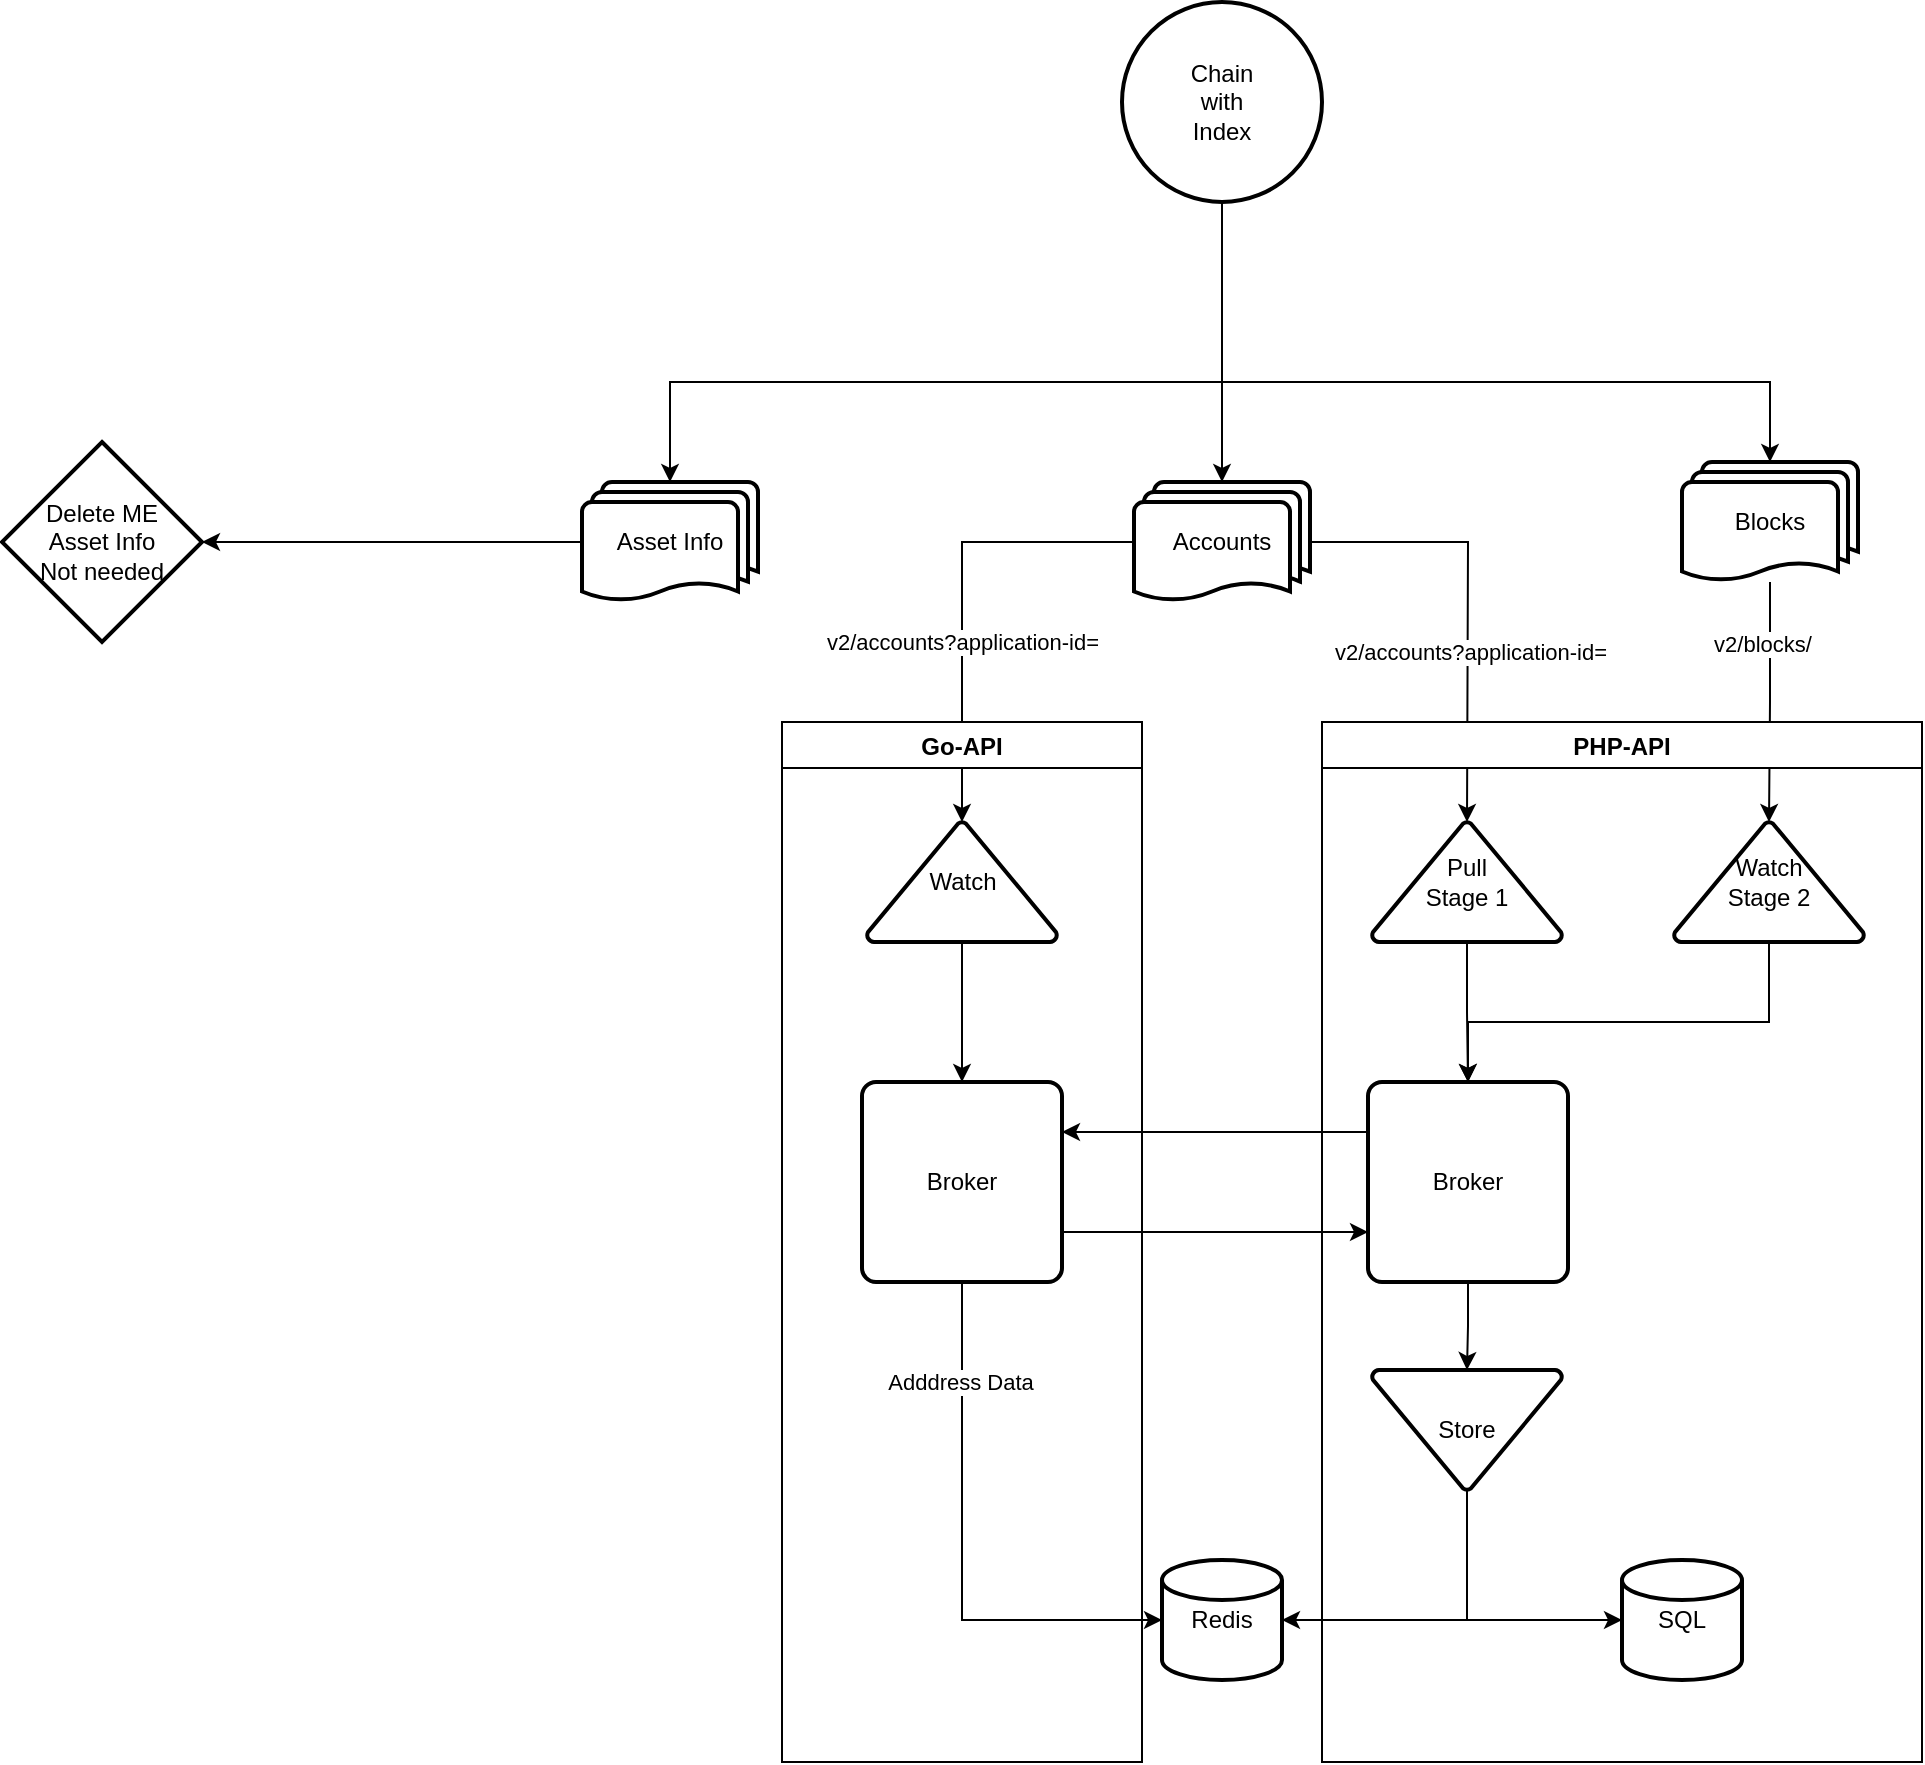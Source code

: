 <mxfile version="15.2.4" type="github" pages="2">
  <diagram id="TTR6LDJH_ajYnn4JlRtx" name="Current">
    <mxGraphModel dx="1987" dy="1760" grid="1" gridSize="10" guides="1" tooltips="1" connect="1" arrows="1" fold="1" page="1" pageScale="1" pageWidth="850" pageHeight="1100" math="0" shadow="0">
      <root>
        <mxCell id="0" />
        <mxCell id="1" parent="0" />
        <mxCell id="iPSai7FCkkQ7CAiTWd-v-12" style="edgeStyle=orthogonalEdgeStyle;rounded=0;orthogonalLoop=1;jettySize=auto;html=1;entryX=0.5;entryY=0;entryDx=0;entryDy=0;entryPerimeter=0;" edge="1" parent="1" source="iPSai7FCkkQ7CAiTWd-v-9">
          <mxGeometry relative="1" as="geometry">
            <mxPoint x="702.5" y="120.0" as="targetPoint" />
          </mxGeometry>
        </mxCell>
        <mxCell id="iPSai7FCkkQ7CAiTWd-v-22" value="v2/accounts?application-id=" style="edgeLabel;html=1;align=center;verticalAlign=middle;resizable=0;points=[];" vertex="1" connectable="0" parent="iPSai7FCkkQ7CAiTWd-v-12">
          <mxGeometry x="0.217" y="1" relative="1" as="geometry">
            <mxPoint as="offset" />
          </mxGeometry>
        </mxCell>
        <mxCell id="iPSai7FCkkQ7CAiTWd-v-24" style="edgeStyle=orthogonalEdgeStyle;rounded=0;orthogonalLoop=1;jettySize=auto;html=1;entryX=0.5;entryY=0;entryDx=0;entryDy=0;entryPerimeter=0;" edge="1" parent="1" source="iPSai7FCkkQ7CAiTWd-v-9" target="iPSai7FCkkQ7CAiTWd-v-89">
          <mxGeometry relative="1" as="geometry">
            <mxPoint x="420" y="50" as="targetPoint" />
          </mxGeometry>
        </mxCell>
        <mxCell id="iPSai7FCkkQ7CAiTWd-v-26" value="v2/accounts?application-id=" style="edgeLabel;html=1;align=center;verticalAlign=middle;resizable=0;points=[];" vertex="1" connectable="0" parent="iPSai7FCkkQ7CAiTWd-v-24">
          <mxGeometry x="-0.203" y="3" relative="1" as="geometry">
            <mxPoint x="-3" y="46" as="offset" />
          </mxGeometry>
        </mxCell>
        <mxCell id="iPSai7FCkkQ7CAiTWd-v-9" value="Accounts" style="strokeWidth=2;html=1;shape=mxgraph.flowchart.multi-document;whiteSpace=wrap;" vertex="1" parent="1">
          <mxGeometry x="536" y="-50" width="88" height="60" as="geometry" />
        </mxCell>
        <mxCell id="iPSai7FCkkQ7CAiTWd-v-42" style="edgeStyle=orthogonalEdgeStyle;rounded=0;orthogonalLoop=1;jettySize=auto;html=1;entryX=0.5;entryY=0;entryDx=0;entryDy=0;entryPerimeter=0;" edge="1" parent="1" source="iPSai7FCkkQ7CAiTWd-v-27" target="iPSai7FCkkQ7CAiTWd-v-39">
          <mxGeometry relative="1" as="geometry" />
        </mxCell>
        <mxCell id="iPSai7FCkkQ7CAiTWd-v-51" value="v2/blocks/" style="edgeLabel;html=1;align=center;verticalAlign=middle;resizable=0;points=[];" vertex="1" connectable="0" parent="iPSai7FCkkQ7CAiTWd-v-42">
          <mxGeometry x="-0.265" y="-4" relative="1" as="geometry">
            <mxPoint y="-14" as="offset" />
          </mxGeometry>
        </mxCell>
        <mxCell id="iPSai7FCkkQ7CAiTWd-v-27" value="Blocks" style="strokeWidth=2;html=1;shape=mxgraph.flowchart.multi-document;whiteSpace=wrap;" vertex="1" parent="1">
          <mxGeometry x="810" y="-60" width="88" height="60" as="geometry" />
        </mxCell>
        <mxCell id="iPSai7FCkkQ7CAiTWd-v-87" style="edgeStyle=orthogonalEdgeStyle;rounded=0;orthogonalLoop=1;jettySize=auto;html=1;entryX=1;entryY=0.5;entryDx=0;entryDy=0;entryPerimeter=0;" edge="1" parent="1" source="iPSai7FCkkQ7CAiTWd-v-28" target="iPSai7FCkkQ7CAiTWd-v-88">
          <mxGeometry relative="1" as="geometry">
            <mxPoint x="120" y="-20" as="targetPoint" />
          </mxGeometry>
        </mxCell>
        <mxCell id="iPSai7FCkkQ7CAiTWd-v-28" value="Asset Info" style="strokeWidth=2;html=1;shape=mxgraph.flowchart.multi-document;whiteSpace=wrap;" vertex="1" parent="1">
          <mxGeometry x="260" y="-50" width="88" height="60" as="geometry" />
        </mxCell>
        <mxCell id="iPSai7FCkkQ7CAiTWd-v-32" style="edgeStyle=orthogonalEdgeStyle;rounded=0;orthogonalLoop=1;jettySize=auto;html=1;entryX=0.5;entryY=0;entryDx=0;entryDy=0;entryPerimeter=0;" edge="1" parent="1" source="iPSai7FCkkQ7CAiTWd-v-31" target="iPSai7FCkkQ7CAiTWd-v-9">
          <mxGeometry relative="1" as="geometry" />
        </mxCell>
        <mxCell id="iPSai7FCkkQ7CAiTWd-v-33" style="edgeStyle=orthogonalEdgeStyle;rounded=0;orthogonalLoop=1;jettySize=auto;html=1;entryX=0.5;entryY=0;entryDx=0;entryDy=0;entryPerimeter=0;" edge="1" parent="1" source="iPSai7FCkkQ7CAiTWd-v-31" target="iPSai7FCkkQ7CAiTWd-v-28">
          <mxGeometry relative="1" as="geometry">
            <Array as="points">
              <mxPoint x="580" y="-100" />
              <mxPoint x="304" y="-100" />
            </Array>
          </mxGeometry>
        </mxCell>
        <mxCell id="iPSai7FCkkQ7CAiTWd-v-34" style="edgeStyle=orthogonalEdgeStyle;rounded=0;orthogonalLoop=1;jettySize=auto;html=1;entryX=0.5;entryY=0;entryDx=0;entryDy=0;entryPerimeter=0;" edge="1" parent="1" source="iPSai7FCkkQ7CAiTWd-v-31" target="iPSai7FCkkQ7CAiTWd-v-27">
          <mxGeometry relative="1" as="geometry">
            <Array as="points">
              <mxPoint x="580" y="-100" />
              <mxPoint x="854" y="-100" />
            </Array>
          </mxGeometry>
        </mxCell>
        <mxCell id="iPSai7FCkkQ7CAiTWd-v-31" value="Chain&lt;br&gt;with&lt;br&gt;Index" style="strokeWidth=2;html=1;shape=mxgraph.flowchart.start_2;whiteSpace=wrap;" vertex="1" parent="1">
          <mxGeometry x="530" y="-290" width="100" height="100" as="geometry" />
        </mxCell>
        <mxCell id="iPSai7FCkkQ7CAiTWd-v-47" style="edgeStyle=orthogonalEdgeStyle;rounded=0;orthogonalLoop=1;jettySize=auto;html=1;" edge="1" parent="1" source="iPSai7FCkkQ7CAiTWd-v-38" target="iPSai7FCkkQ7CAiTWd-v-43">
          <mxGeometry relative="1" as="geometry" />
        </mxCell>
        <mxCell id="iPSai7FCkkQ7CAiTWd-v-38" value="Pull&lt;br&gt;Stage 1" style="strokeWidth=2;html=1;shape=mxgraph.flowchart.extract_or_measurement;whiteSpace=wrap;" vertex="1" parent="1">
          <mxGeometry x="655" y="120" width="95" height="60" as="geometry" />
        </mxCell>
        <mxCell id="iPSai7FCkkQ7CAiTWd-v-48" style="edgeStyle=orthogonalEdgeStyle;rounded=0;orthogonalLoop=1;jettySize=auto;html=1;entryX=0.5;entryY=0;entryDx=0;entryDy=0;" edge="1" parent="1" source="iPSai7FCkkQ7CAiTWd-v-39" target="iPSai7FCkkQ7CAiTWd-v-43">
          <mxGeometry relative="1" as="geometry">
            <Array as="points">
              <mxPoint x="854" y="220" />
              <mxPoint x="703" y="220" />
            </Array>
          </mxGeometry>
        </mxCell>
        <mxCell id="iPSai7FCkkQ7CAiTWd-v-39" value="Watch&lt;br&gt;Stage 2" style="strokeWidth=2;html=1;shape=mxgraph.flowchart.extract_or_measurement;whiteSpace=wrap;" vertex="1" parent="1">
          <mxGeometry x="806" y="120" width="95" height="60" as="geometry" />
        </mxCell>
        <mxCell id="iPSai7FCkkQ7CAiTWd-v-40" value="PHP-API" style="swimlane;" vertex="1" parent="1">
          <mxGeometry x="630" y="70" width="300" height="520" as="geometry" />
        </mxCell>
        <mxCell id="iPSai7FCkkQ7CAiTWd-v-57" style="edgeStyle=orthogonalEdgeStyle;rounded=0;orthogonalLoop=1;jettySize=auto;html=1;" edge="1" parent="iPSai7FCkkQ7CAiTWd-v-40" source="iPSai7FCkkQ7CAiTWd-v-43" target="iPSai7FCkkQ7CAiTWd-v-56">
          <mxGeometry relative="1" as="geometry" />
        </mxCell>
        <mxCell id="iPSai7FCkkQ7CAiTWd-v-43" value="Broker" style="rounded=1;whiteSpace=wrap;html=1;absoluteArcSize=1;arcSize=14;strokeWidth=2;" vertex="1" parent="iPSai7FCkkQ7CAiTWd-v-40">
          <mxGeometry x="23" y="180" width="100" height="100" as="geometry" />
        </mxCell>
        <mxCell id="iPSai7FCkkQ7CAiTWd-v-49" value="SQL" style="strokeWidth=2;html=1;shape=mxgraph.flowchart.database;whiteSpace=wrap;" vertex="1" parent="iPSai7FCkkQ7CAiTWd-v-40">
          <mxGeometry x="150" y="419" width="60" height="60" as="geometry" />
        </mxCell>
        <mxCell id="iPSai7FCkkQ7CAiTWd-v-61" style="edgeStyle=orthogonalEdgeStyle;rounded=0;orthogonalLoop=1;jettySize=auto;html=1;exitX=0.5;exitY=1;exitDx=0;exitDy=0;exitPerimeter=0;entryX=0;entryY=0.5;entryDx=0;entryDy=0;entryPerimeter=0;" edge="1" parent="iPSai7FCkkQ7CAiTWd-v-40" source="iPSai7FCkkQ7CAiTWd-v-56" target="iPSai7FCkkQ7CAiTWd-v-49">
          <mxGeometry relative="1" as="geometry" />
        </mxCell>
        <mxCell id="iPSai7FCkkQ7CAiTWd-v-56" value="Store" style="strokeWidth=2;html=1;shape=mxgraph.flowchart.merge_or_storage;whiteSpace=wrap;" vertex="1" parent="iPSai7FCkkQ7CAiTWd-v-40">
          <mxGeometry x="25" y="324" width="95" height="60" as="geometry" />
        </mxCell>
        <mxCell id="iPSai7FCkkQ7CAiTWd-v-54" value="Redis" style="strokeWidth=2;html=1;shape=mxgraph.flowchart.database;whiteSpace=wrap;" vertex="1" parent="1">
          <mxGeometry x="550" y="489" width="60" height="60" as="geometry" />
        </mxCell>
        <mxCell id="iPSai7FCkkQ7CAiTWd-v-62" style="edgeStyle=orthogonalEdgeStyle;rounded=0;orthogonalLoop=1;jettySize=auto;html=1;exitX=0.5;exitY=1;exitDx=0;exitDy=0;exitPerimeter=0;entryX=1;entryY=0.5;entryDx=0;entryDy=0;entryPerimeter=0;" edge="1" parent="1" source="iPSai7FCkkQ7CAiTWd-v-56" target="iPSai7FCkkQ7CAiTWd-v-54">
          <mxGeometry relative="1" as="geometry" />
        </mxCell>
        <mxCell id="iPSai7FCkkQ7CAiTWd-v-81" style="edgeStyle=orthogonalEdgeStyle;rounded=0;orthogonalLoop=1;jettySize=auto;html=1;exitX=1;exitY=0.75;exitDx=0;exitDy=0;entryX=0;entryY=0.75;entryDx=0;entryDy=0;" edge="1" parent="1" source="iPSai7FCkkQ7CAiTWd-v-76" target="iPSai7FCkkQ7CAiTWd-v-43">
          <mxGeometry relative="1" as="geometry" />
        </mxCell>
        <mxCell id="iPSai7FCkkQ7CAiTWd-v-95" style="edgeStyle=orthogonalEdgeStyle;rounded=0;orthogonalLoop=1;jettySize=auto;html=1;exitX=0.5;exitY=1;exitDx=0;exitDy=0;entryX=0;entryY=0.5;entryDx=0;entryDy=0;entryPerimeter=0;" edge="1" parent="1" source="iPSai7FCkkQ7CAiTWd-v-76" target="iPSai7FCkkQ7CAiTWd-v-54">
          <mxGeometry relative="1" as="geometry" />
        </mxCell>
        <mxCell id="iPSai7FCkkQ7CAiTWd-v-96" value="Adddress Data" style="edgeLabel;html=1;align=center;verticalAlign=middle;resizable=0;points=[];" vertex="1" connectable="0" parent="iPSai7FCkkQ7CAiTWd-v-95">
          <mxGeometry x="-0.628" y="-1" relative="1" as="geometry">
            <mxPoint as="offset" />
          </mxGeometry>
        </mxCell>
        <mxCell id="iPSai7FCkkQ7CAiTWd-v-76" value="Broker" style="rounded=1;whiteSpace=wrap;html=1;absoluteArcSize=1;arcSize=14;strokeWidth=2;" vertex="1" parent="1">
          <mxGeometry x="400" y="250" width="100" height="100" as="geometry" />
        </mxCell>
        <mxCell id="iPSai7FCkkQ7CAiTWd-v-80" style="edgeStyle=orthogonalEdgeStyle;rounded=0;orthogonalLoop=1;jettySize=auto;html=1;exitX=0;exitY=0.25;exitDx=0;exitDy=0;entryX=1;entryY=0.25;entryDx=0;entryDy=0;" edge="1" parent="1" source="iPSai7FCkkQ7CAiTWd-v-43" target="iPSai7FCkkQ7CAiTWd-v-76">
          <mxGeometry relative="1" as="geometry" />
        </mxCell>
        <mxCell id="iPSai7FCkkQ7CAiTWd-v-83" value="Go-API" style="swimlane;" vertex="1" parent="1">
          <mxGeometry x="360" y="70" width="180" height="520" as="geometry" />
        </mxCell>
        <mxCell id="iPSai7FCkkQ7CAiTWd-v-89" value="Watch" style="strokeWidth=2;html=1;shape=mxgraph.flowchart.extract_or_measurement;whiteSpace=wrap;" vertex="1" parent="iPSai7FCkkQ7CAiTWd-v-83">
          <mxGeometry x="42.5" y="50" width="95" height="60" as="geometry" />
        </mxCell>
        <mxCell id="iPSai7FCkkQ7CAiTWd-v-88" value="Delete ME&lt;br&gt;Asset Info&lt;br&gt;Not needed" style="strokeWidth=2;html=1;shape=mxgraph.flowchart.decision;whiteSpace=wrap;" vertex="1" parent="1">
          <mxGeometry x="-30" y="-70" width="100" height="100" as="geometry" />
        </mxCell>
        <mxCell id="iPSai7FCkkQ7CAiTWd-v-92" style="edgeStyle=orthogonalEdgeStyle;rounded=0;orthogonalLoop=1;jettySize=auto;html=1;entryX=0.5;entryY=0;entryDx=0;entryDy=0;" edge="1" parent="1" source="iPSai7FCkkQ7CAiTWd-v-89" target="iPSai7FCkkQ7CAiTWd-v-76">
          <mxGeometry relative="1" as="geometry" />
        </mxCell>
      </root>
    </mxGraphModel>
  </diagram>
  <diagram id="G4L9le8OE-tiCaIjhnE1" name="Solution">
    <mxGraphModel dx="1327" dy="1870" grid="1" gridSize="10" guides="1" tooltips="1" connect="1" arrows="1" fold="1" page="1" pageScale="1" pageWidth="850" pageHeight="1100" math="0" shadow="0">
      <root>
        <mxCell id="9FNmpddyWYxxzXF2j5aG-0" />
        <mxCell id="9FNmpddyWYxxzXF2j5aG-1" parent="9FNmpddyWYxxzXF2j5aG-0" />
        <mxCell id="NBru6ew34taAiOUr-k7r-0" style="edgeStyle=orthogonalEdgeStyle;rounded=0;orthogonalLoop=1;jettySize=auto;html=1;entryX=0.5;entryY=0;entryDx=0;entryDy=0;entryPerimeter=0;" edge="1" parent="9FNmpddyWYxxzXF2j5aG-1" source="NBru6ew34taAiOUr-k7r-2">
          <mxGeometry relative="1" as="geometry">
            <mxPoint x="702.5" y="120.0" as="targetPoint" />
          </mxGeometry>
        </mxCell>
        <mxCell id="NBru6ew34taAiOUr-k7r-1" value="v2/accounts?application-id=" style="edgeLabel;html=1;align=center;verticalAlign=middle;resizable=0;points=[];" vertex="1" connectable="0" parent="NBru6ew34taAiOUr-k7r-0">
          <mxGeometry x="0.217" y="1" relative="1" as="geometry">
            <mxPoint as="offset" />
          </mxGeometry>
        </mxCell>
        <mxCell id="NBru6ew34taAiOUr-k7r-2" value="Accounts" style="strokeWidth=2;html=1;shape=mxgraph.flowchart.multi-document;whiteSpace=wrap;" vertex="1" parent="9FNmpddyWYxxzXF2j5aG-1">
          <mxGeometry x="536" y="-50" width="88" height="60" as="geometry" />
        </mxCell>
        <mxCell id="NBru6ew34taAiOUr-k7r-3" style="edgeStyle=orthogonalEdgeStyle;rounded=0;orthogonalLoop=1;jettySize=auto;html=1;entryX=0.5;entryY=0;entryDx=0;entryDy=0;entryPerimeter=0;" edge="1" parent="9FNmpddyWYxxzXF2j5aG-1" source="NBru6ew34taAiOUr-k7r-5" target="NBru6ew34taAiOUr-k7r-11">
          <mxGeometry relative="1" as="geometry" />
        </mxCell>
        <mxCell id="NBru6ew34taAiOUr-k7r-4" value="v2/blocks/" style="edgeLabel;html=1;align=center;verticalAlign=middle;resizable=0;points=[];" vertex="1" connectable="0" parent="NBru6ew34taAiOUr-k7r-3">
          <mxGeometry x="-0.265" y="-4" relative="1" as="geometry">
            <mxPoint y="-14" as="offset" />
          </mxGeometry>
        </mxCell>
        <mxCell id="NBru6ew34taAiOUr-k7r-5" value="Blocks" style="strokeWidth=2;html=1;shape=mxgraph.flowchart.multi-document;whiteSpace=wrap;" vertex="1" parent="9FNmpddyWYxxzXF2j5aG-1">
          <mxGeometry x="810" y="-60" width="88" height="60" as="geometry" />
        </mxCell>
        <mxCell id="NBru6ew34taAiOUr-k7r-6" style="edgeStyle=orthogonalEdgeStyle;rounded=0;orthogonalLoop=1;jettySize=auto;html=1;entryX=0.5;entryY=0;entryDx=0;entryDy=0;entryPerimeter=0;" edge="1" parent="9FNmpddyWYxxzXF2j5aG-1" source="NBru6ew34taAiOUr-k7r-7" target="NBru6ew34taAiOUr-k7r-5">
          <mxGeometry relative="1" as="geometry">
            <Array as="points">
              <mxPoint x="580" y="-100" />
              <mxPoint x="854" y="-100" />
            </Array>
          </mxGeometry>
        </mxCell>
        <mxCell id="NBru6ew34taAiOUr-k7r-18" style="edgeStyle=orthogonalEdgeStyle;rounded=0;orthogonalLoop=1;jettySize=auto;html=1;entryX=0.5;entryY=0;entryDx=0;entryDy=0;entryPerimeter=0;" edge="1" parent="9FNmpddyWYxxzXF2j5aG-1" source="NBru6ew34taAiOUr-k7r-7" target="NBru6ew34taAiOUr-k7r-2">
          <mxGeometry relative="1" as="geometry" />
        </mxCell>
        <mxCell id="NBru6ew34taAiOUr-k7r-7" value="Chain&lt;br&gt;with&lt;br&gt;Index" style="strokeWidth=2;html=1;shape=mxgraph.flowchart.start_2;whiteSpace=wrap;" vertex="1" parent="9FNmpddyWYxxzXF2j5aG-1">
          <mxGeometry x="530" y="-290" width="100" height="100" as="geometry" />
        </mxCell>
        <mxCell id="NBru6ew34taAiOUr-k7r-40" style="edgeStyle=orthogonalEdgeStyle;rounded=0;orthogonalLoop=1;jettySize=auto;html=1;exitX=0.5;exitY=1;exitDx=0;exitDy=0;exitPerimeter=0;entryX=0.5;entryY=0;entryDx=0;entryDy=0;" edge="1" parent="9FNmpddyWYxxzXF2j5aG-1" source="NBru6ew34taAiOUr-k7r-9" target="NBru6ew34taAiOUr-k7r-14">
          <mxGeometry relative="1" as="geometry" />
        </mxCell>
        <mxCell id="NBru6ew34taAiOUr-k7r-9" value="Pull&lt;br&gt;Watch" style="strokeWidth=2;html=1;shape=mxgraph.flowchart.extract_or_measurement;whiteSpace=wrap;" vertex="1" parent="9FNmpddyWYxxzXF2j5aG-1">
          <mxGeometry x="655" y="120" width="95" height="60" as="geometry" />
        </mxCell>
        <mxCell id="NBru6ew34taAiOUr-k7r-20" style="edgeStyle=orthogonalEdgeStyle;rounded=0;orthogonalLoop=1;jettySize=auto;html=1;entryX=0.5;entryY=0;entryDx=0;entryDy=0;" edge="1" parent="9FNmpddyWYxxzXF2j5aG-1" source="NBru6ew34taAiOUr-k7r-11" target="NBru6ew34taAiOUr-k7r-14">
          <mxGeometry relative="1" as="geometry" />
        </mxCell>
        <mxCell id="NBru6ew34taAiOUr-k7r-11" value="Pull&lt;br&gt;Watch" style="strokeWidth=2;html=1;shape=mxgraph.flowchart.extract_or_measurement;whiteSpace=wrap;" vertex="1" parent="9FNmpddyWYxxzXF2j5aG-1">
          <mxGeometry x="806" y="120" width="95" height="60" as="geometry" />
        </mxCell>
        <mxCell id="NBru6ew34taAiOUr-k7r-12" value="PHP-Workers" style="swimlane;" vertex="1" parent="9FNmpddyWYxxzXF2j5aG-1">
          <mxGeometry x="630" y="70" width="430" height="1020" as="geometry" />
        </mxCell>
        <mxCell id="NBru6ew34taAiOUr-k7r-24" style="edgeStyle=orthogonalEdgeStyle;rounded=0;orthogonalLoop=1;jettySize=auto;html=1;exitX=0.5;exitY=1;exitDx=0;exitDy=0;entryX=0.5;entryY=0;entryDx=0;entryDy=0;startArrow=none;" edge="1" parent="NBru6ew34taAiOUr-k7r-12" source="NBru6ew34taAiOUr-k7r-42" target="NBru6ew34taAiOUr-k7r-19">
          <mxGeometry relative="1" as="geometry" />
        </mxCell>
        <mxCell id="NBru6ew34taAiOUr-k7r-46" style="edgeStyle=orthogonalEdgeStyle;rounded=0;orthogonalLoop=1;jettySize=auto;html=1;exitX=0.5;exitY=1;exitDx=0;exitDy=0;entryX=0.5;entryY=0;entryDx=0;entryDy=0;entryPerimeter=0;" edge="1" parent="NBru6ew34taAiOUr-k7r-12" source="NBru6ew34taAiOUr-k7r-14" target="NBru6ew34taAiOUr-k7r-44">
          <mxGeometry relative="1" as="geometry" />
        </mxCell>
        <mxCell id="NBru6ew34taAiOUr-k7r-47" style="edgeStyle=orthogonalEdgeStyle;rounded=0;orthogonalLoop=1;jettySize=auto;html=1;exitX=0.5;exitY=1;exitDx=0;exitDy=0;entryX=0.5;entryY=0;entryDx=0;entryDy=0;entryPerimeter=0;" edge="1" parent="NBru6ew34taAiOUr-k7r-12" source="NBru6ew34taAiOUr-k7r-14" target="NBru6ew34taAiOUr-k7r-42">
          <mxGeometry relative="1" as="geometry" />
        </mxCell>
        <mxCell id="NBru6ew34taAiOUr-k7r-14" value="Broker/&lt;br&gt;Watcher&lt;br&gt;(sharded for scale)" style="rounded=1;whiteSpace=wrap;html=1;absoluteArcSize=1;arcSize=14;strokeWidth=2;" vertex="1" parent="NBru6ew34taAiOUr-k7r-12">
          <mxGeometry x="173" y="190" width="100" height="100" as="geometry" />
        </mxCell>
        <mxCell id="NBru6ew34taAiOUr-k7r-15" value="REDIS" style="strokeWidth=2;html=1;shape=mxgraph.flowchart.database;whiteSpace=wrap;" vertex="1" parent="NBru6ew34taAiOUr-k7r-12">
          <mxGeometry x="190.5" y="940" width="60" height="60" as="geometry" />
        </mxCell>
        <mxCell id="NBru6ew34taAiOUr-k7r-38" style="edgeStyle=orthogonalEdgeStyle;rounded=0;orthogonalLoop=1;jettySize=auto;html=1;exitX=0.5;exitY=1;exitDx=0;exitDy=0;exitPerimeter=0;entryX=0.5;entryY=0;entryDx=0;entryDy=0;entryPerimeter=0;" edge="1" parent="NBru6ew34taAiOUr-k7r-12" source="NBru6ew34taAiOUr-k7r-17" target="NBru6ew34taAiOUr-k7r-15">
          <mxGeometry relative="1" as="geometry" />
        </mxCell>
        <mxCell id="NBru6ew34taAiOUr-k7r-17" value="Store" style="strokeWidth=2;html=1;shape=mxgraph.flowchart.merge_or_storage;whiteSpace=wrap;" vertex="1" parent="NBru6ew34taAiOUr-k7r-12">
          <mxGeometry x="175" y="850" width="95" height="60" as="geometry" />
        </mxCell>
        <mxCell id="NBru6ew34taAiOUr-k7r-28" style="edgeStyle=orthogonalEdgeStyle;rounded=0;orthogonalLoop=1;jettySize=auto;html=1;exitX=0.5;exitY=1;exitDx=0;exitDy=0;entryX=0.5;entryY=0;entryDx=0;entryDy=0;" edge="1" parent="NBru6ew34taAiOUr-k7r-12" source="NBru6ew34taAiOUr-k7r-19" target="NBru6ew34taAiOUr-k7r-22">
          <mxGeometry relative="1" as="geometry" />
        </mxCell>
        <mxCell id="NBru6ew34taAiOUr-k7r-29" style="edgeStyle=orthogonalEdgeStyle;rounded=0;orthogonalLoop=1;jettySize=auto;html=1;exitX=0.5;exitY=1;exitDx=0;exitDy=0;entryX=0.5;entryY=0;entryDx=0;entryDy=0;" edge="1" parent="NBru6ew34taAiOUr-k7r-12" source="NBru6ew34taAiOUr-k7r-19" target="NBru6ew34taAiOUr-k7r-26">
          <mxGeometry relative="1" as="geometry" />
        </mxCell>
        <mxCell id="NBru6ew34taAiOUr-k7r-30" style="edgeStyle=orthogonalEdgeStyle;rounded=0;orthogonalLoop=1;jettySize=auto;html=1;exitX=0.5;exitY=1;exitDx=0;exitDy=0;" edge="1" parent="NBru6ew34taAiOUr-k7r-12" source="NBru6ew34taAiOUr-k7r-19" target="NBru6ew34taAiOUr-k7r-27">
          <mxGeometry relative="1" as="geometry" />
        </mxCell>
        <mxCell id="NBru6ew34taAiOUr-k7r-19" value="Account&lt;br&gt;Worker" style="rounded=1;whiteSpace=wrap;html=1;absoluteArcSize=1;arcSize=14;strokeWidth=2;" vertex="1" parent="NBru6ew34taAiOUr-k7r-12">
          <mxGeometry x="116" y="470" width="100" height="100" as="geometry" />
        </mxCell>
        <mxCell id="NBru6ew34taAiOUr-k7r-31" style="edgeStyle=orthogonalEdgeStyle;rounded=0;orthogonalLoop=1;jettySize=auto;html=1;exitX=0.5;exitY=1;exitDx=0;exitDy=0;entryX=0.5;entryY=0;entryDx=0;entryDy=0;" edge="1" parent="NBru6ew34taAiOUr-k7r-12" source="NBru6ew34taAiOUr-k7r-21" target="NBru6ew34taAiOUr-k7r-27">
          <mxGeometry relative="1" as="geometry" />
        </mxCell>
        <mxCell id="NBru6ew34taAiOUr-k7r-32" style="edgeStyle=orthogonalEdgeStyle;rounded=0;orthogonalLoop=1;jettySize=auto;html=1;exitX=0.5;exitY=1;exitDx=0;exitDy=0;entryX=0.5;entryY=0;entryDx=0;entryDy=0;" edge="1" parent="NBru6ew34taAiOUr-k7r-12" source="NBru6ew34taAiOUr-k7r-21" target="NBru6ew34taAiOUr-k7r-26">
          <mxGeometry relative="1" as="geometry" />
        </mxCell>
        <mxCell id="NBru6ew34taAiOUr-k7r-33" style="edgeStyle=orthogonalEdgeStyle;rounded=0;orthogonalLoop=1;jettySize=auto;html=1;exitX=0.5;exitY=1;exitDx=0;exitDy=0;entryX=0.5;entryY=0;entryDx=0;entryDy=0;" edge="1" parent="NBru6ew34taAiOUr-k7r-12" source="NBru6ew34taAiOUr-k7r-21" target="NBru6ew34taAiOUr-k7r-22">
          <mxGeometry relative="1" as="geometry" />
        </mxCell>
        <mxCell id="NBru6ew34taAiOUr-k7r-21" value="Block&lt;br&gt;Worker" style="rounded=1;whiteSpace=wrap;html=1;absoluteArcSize=1;arcSize=14;strokeWidth=2;" vertex="1" parent="NBru6ew34taAiOUr-k7r-12">
          <mxGeometry x="230" y="470" width="100" height="100" as="geometry" />
        </mxCell>
        <mxCell id="NBru6ew34taAiOUr-k7r-34" style="edgeStyle=orthogonalEdgeStyle;rounded=0;orthogonalLoop=1;jettySize=auto;html=1;exitX=0.5;exitY=1;exitDx=0;exitDy=0;entryX=0.5;entryY=0;entryDx=0;entryDy=0;entryPerimeter=0;" edge="1" parent="NBru6ew34taAiOUr-k7r-12" source="NBru6ew34taAiOUr-k7r-22" target="NBru6ew34taAiOUr-k7r-17">
          <mxGeometry relative="1" as="geometry" />
        </mxCell>
        <mxCell id="NBru6ew34taAiOUr-k7r-22" value="Order&lt;br&gt;Coroutine" style="rounded=1;whiteSpace=wrap;html=1;absoluteArcSize=1;arcSize=14;strokeWidth=2;" vertex="1" parent="NBru6ew34taAiOUr-k7r-12">
          <mxGeometry x="63" y="700" width="100" height="100" as="geometry" />
        </mxCell>
        <mxCell id="NBru6ew34taAiOUr-k7r-37" style="edgeStyle=orthogonalEdgeStyle;rounded=0;orthogonalLoop=1;jettySize=auto;html=1;exitX=0.5;exitY=1;exitDx=0;exitDy=0;entryX=0.5;entryY=0;entryDx=0;entryDy=0;entryPerimeter=0;" edge="1" parent="NBru6ew34taAiOUr-k7r-12" source="NBru6ew34taAiOUr-k7r-26" target="NBru6ew34taAiOUr-k7r-17">
          <mxGeometry relative="1" as="geometry" />
        </mxCell>
        <mxCell id="NBru6ew34taAiOUr-k7r-26" value="Order&lt;br&gt;Coroutine" style="rounded=1;whiteSpace=wrap;html=1;absoluteArcSize=1;arcSize=14;strokeWidth=2;" vertex="1" parent="NBru6ew34taAiOUr-k7r-12">
          <mxGeometry x="173" y="700" width="100" height="100" as="geometry" />
        </mxCell>
        <mxCell id="NBru6ew34taAiOUr-k7r-36" style="edgeStyle=orthogonalEdgeStyle;rounded=0;orthogonalLoop=1;jettySize=auto;html=1;exitX=0.5;exitY=1;exitDx=0;exitDy=0;entryX=0.5;entryY=0;entryDx=0;entryDy=0;entryPerimeter=0;" edge="1" parent="NBru6ew34taAiOUr-k7r-12" source="NBru6ew34taAiOUr-k7r-27" target="NBru6ew34taAiOUr-k7r-17">
          <mxGeometry relative="1" as="geometry" />
        </mxCell>
        <mxCell id="NBru6ew34taAiOUr-k7r-27" value="Order&lt;br&gt;Coroutine" style="rounded=1;whiteSpace=wrap;html=1;absoluteArcSize=1;arcSize=14;strokeWidth=2;" vertex="1" parent="NBru6ew34taAiOUr-k7r-12">
          <mxGeometry x="283" y="700" width="100" height="100" as="geometry" />
        </mxCell>
        <mxCell id="NBru6ew34taAiOUr-k7r-42" value="" style="verticalLabelPosition=bottom;verticalAlign=top;html=1;shape=mxgraph.flowchart.parallel_mode;pointerEvents=1" vertex="1" parent="NBru6ew34taAiOUr-k7r-12">
          <mxGeometry x="118.5" y="370" width="95" height="40" as="geometry" />
        </mxCell>
        <mxCell id="NBru6ew34taAiOUr-k7r-48" style="edgeStyle=orthogonalEdgeStyle;rounded=0;orthogonalLoop=1;jettySize=auto;html=1;exitX=0.5;exitY=1;exitDx=0;exitDy=0;exitPerimeter=0;entryX=0.5;entryY=0;entryDx=0;entryDy=0;" edge="1" parent="NBru6ew34taAiOUr-k7r-12" source="NBru6ew34taAiOUr-k7r-44" target="NBru6ew34taAiOUr-k7r-21">
          <mxGeometry relative="1" as="geometry" />
        </mxCell>
        <mxCell id="NBru6ew34taAiOUr-k7r-44" value="" style="verticalLabelPosition=bottom;verticalAlign=top;html=1;shape=mxgraph.flowchart.parallel_mode;pointerEvents=1" vertex="1" parent="NBru6ew34taAiOUr-k7r-12">
          <mxGeometry x="234" y="370" width="95" height="40" as="geometry" />
        </mxCell>
        <mxCell id="NBru6ew34taAiOUr-k7r-49" value="" style="verticalLabelPosition=bottom;verticalAlign=top;html=1;shape=mxgraph.flowchart.parallel_mode;pointerEvents=1" vertex="1" parent="NBru6ew34taAiOUr-k7r-12">
          <mxGeometry x="116" y="580" width="95" height="40" as="geometry" />
        </mxCell>
        <mxCell id="NBru6ew34taAiOUr-k7r-50" value="" style="verticalLabelPosition=bottom;verticalAlign=top;html=1;shape=mxgraph.flowchart.parallel_mode;pointerEvents=1" vertex="1" parent="NBru6ew34taAiOUr-k7r-12">
          <mxGeometry x="235" y="580" width="95" height="40" as="geometry" />
        </mxCell>
        <mxCell id="NBru6ew34taAiOUr-k7r-52" value="Pub/Sub" style="strokeWidth=2;html=1;shape=mxgraph.flowchart.database;whiteSpace=wrap;" vertex="1" parent="NBru6ew34taAiOUr-k7r-12">
          <mxGeometry x="191" y="360" width="60" height="60" as="geometry" />
        </mxCell>
        <mxCell id="NBru6ew34taAiOUr-k7r-51" value="Shared &lt;br&gt;Corutine" style="rounded=1;whiteSpace=wrap;html=1;absoluteArcSize=1;arcSize=14;strokeWidth=2;" vertex="1" parent="9FNmpddyWYxxzXF2j5aG-1">
          <mxGeometry x="1140" y="260" width="100" height="100" as="geometry" />
        </mxCell>
        <mxCell id="NBru6ew34taAiOUr-k7r-53" style="edgeStyle=orthogonalEdgeStyle;rounded=0;orthogonalLoop=1;jettySize=auto;html=1;exitX=1;exitY=0.5;exitDx=0;exitDy=0;entryX=0;entryY=0.5;entryDx=0;entryDy=0;" edge="1" parent="9FNmpddyWYxxzXF2j5aG-1" source="NBru6ew34taAiOUr-k7r-14" target="NBru6ew34taAiOUr-k7r-51">
          <mxGeometry relative="1" as="geometry" />
        </mxCell>
        <mxCell id="NBru6ew34taAiOUr-k7r-54" style="edgeStyle=orthogonalEdgeStyle;rounded=0;orthogonalLoop=1;jettySize=auto;html=1;exitX=1;exitY=0.5;exitDx=0;exitDy=0;entryX=0;entryY=0.5;entryDx=0;entryDy=0;" edge="1" parent="9FNmpddyWYxxzXF2j5aG-1" source="NBru6ew34taAiOUr-k7r-21" target="NBru6ew34taAiOUr-k7r-51">
          <mxGeometry relative="1" as="geometry">
            <Array as="points">
              <mxPoint x="1020" y="590" />
              <mxPoint x="1020" y="310" />
            </Array>
          </mxGeometry>
        </mxCell>
        <mxCell id="NBru6ew34taAiOUr-k7r-56" value="&lt;h1&gt;Coroutine and Pub/Sub&lt;/h1&gt;&lt;p&gt;A Coroutine is just a function that runs in it&#39;s own isolated process context. Certain threading models like PHP don&#39;t give you much control over how the thread workers fork. Any Coroutine library should make this process easier(Swoole/Coroutine).&amp;nbsp;&lt;br&gt;&lt;br&gt;Coroutines are great for a single system with many threads but does not solve for horizontal scaling. This is done via Pub/Sub&lt;br&gt;&lt;br&gt;Pub/Sub is a model where we transmit messages to unknown receivers. A form of Pub/Sub called MessageQueue is the primary use case for our services. This will be in a First In First Out pattern.&lt;/p&gt;" style="text;html=1;strokeColor=none;fillColor=none;spacing=5;spacingTop=-20;whiteSpace=wrap;overflow=hidden;rounded=0;" vertex="1" parent="9FNmpddyWYxxzXF2j5aG-1">
          <mxGeometry x="1110" y="-80" width="300" height="250" as="geometry" />
        </mxCell>
        <mxCell id="NBru6ew34taAiOUr-k7r-58" style="edgeStyle=orthogonalEdgeStyle;rounded=0;orthogonalLoop=1;jettySize=auto;html=1;exitX=1;exitY=0.5;exitDx=0;exitDy=0;exitPerimeter=0;entryX=0;entryY=0.5;entryDx=0;entryDy=0;entryPerimeter=0;" edge="1" parent="9FNmpddyWYxxzXF2j5aG-1" source="NBru6ew34taAiOUr-k7r-57" target="NBru6ew34taAiOUr-k7r-7">
          <mxGeometry relative="1" as="geometry" />
        </mxCell>
        <mxCell id="NBru6ew34taAiOUr-k7r-59" value="Chain Transaction" style="edgeLabel;html=1;align=center;verticalAlign=middle;resizable=0;points=[];" vertex="1" connectable="0" parent="NBru6ew34taAiOUr-k7r-58">
          <mxGeometry x="-0.691" y="3" relative="1" as="geometry">
            <mxPoint x="53" y="3" as="offset" />
          </mxGeometry>
        </mxCell>
        <mxCell id="NBru6ew34taAiOUr-k7r-62" style="edgeStyle=orthogonalEdgeStyle;rounded=0;orthogonalLoop=1;jettySize=auto;html=1;startArrow=classic;startFill=1;" edge="1" parent="9FNmpddyWYxxzXF2j5aG-1" source="NBru6ew34taAiOUr-k7r-57" target="NBru6ew34taAiOUr-k7r-61">
          <mxGeometry relative="1" as="geometry" />
        </mxCell>
        <mxCell id="NBru6ew34taAiOUr-k7r-66" value="API Request/Response" style="edgeLabel;html=1;align=center;verticalAlign=middle;resizable=0;points=[];" vertex="1" connectable="0" parent="NBru6ew34taAiOUr-k7r-62">
          <mxGeometry x="-0.097" y="-5" relative="1" as="geometry">
            <mxPoint as="offset" />
          </mxGeometry>
        </mxCell>
        <mxCell id="NBru6ew34taAiOUr-k7r-57" value="User" style="strokeWidth=2;html=1;shape=mxgraph.flowchart.start_2;whiteSpace=wrap;" vertex="1" parent="9FNmpddyWYxxzXF2j5aG-1">
          <mxGeometry x="260" y="-290" width="100" height="100" as="geometry" />
        </mxCell>
        <mxCell id="NBru6ew34taAiOUr-k7r-60" style="edgeStyle=orthogonalEdgeStyle;rounded=0;orthogonalLoop=1;jettySize=auto;html=1;entryX=0.5;entryY=1;entryDx=0;entryDy=0;startArrow=none;startFill=0;" edge="1" parent="9FNmpddyWYxxzXF2j5aG-1" source="NBru6ew34taAiOUr-k7r-15" target="NBru6ew34taAiOUr-k7r-61">
          <mxGeometry relative="1" as="geometry">
            <mxPoint x="170" y="860" as="targetPoint" />
          </mxGeometry>
        </mxCell>
        <mxCell id="NBru6ew34taAiOUr-k7r-67" value="Cache Fetch" style="edgeLabel;html=1;align=center;verticalAlign=middle;resizable=0;points=[];" vertex="1" connectable="0" parent="NBru6ew34taAiOUr-k7r-60">
          <mxGeometry x="0.06" y="3" relative="1" as="geometry">
            <mxPoint x="1" as="offset" />
          </mxGeometry>
        </mxCell>
        <mxCell id="NBru6ew34taAiOUr-k7r-61" value="API GET" style="rounded=1;whiteSpace=wrap;html=1;absoluteArcSize=1;arcSize=14;strokeWidth=2;" vertex="1" parent="9FNmpddyWYxxzXF2j5aG-1">
          <mxGeometry x="120" y="740" width="100" height="100" as="geometry" />
        </mxCell>
        <mxCell id="NBru6ew34taAiOUr-k7r-64" style="edgeStyle=orthogonalEdgeStyle;rounded=0;orthogonalLoop=1;jettySize=auto;html=1;exitX=0.5;exitY=0;exitDx=0;exitDy=0;exitPerimeter=0;entryX=0.5;entryY=1;entryDx=0;entryDy=0;entryPerimeter=0;startArrow=classic;startFill=1;" edge="1" parent="9FNmpddyWYxxzXF2j5aG-1" source="NBru6ew34taAiOUr-k7r-63" target="NBru6ew34taAiOUr-k7r-57">
          <mxGeometry relative="1" as="geometry" />
        </mxCell>
        <mxCell id="NBru6ew34taAiOUr-k7r-63" value="Asset Info/&lt;br&gt;Explorer Data" style="strokeWidth=2;html=1;shape=mxgraph.flowchart.multi-document;whiteSpace=wrap;" vertex="1" parent="9FNmpddyWYxxzXF2j5aG-1">
          <mxGeometry x="266" y="-50" width="88" height="60" as="geometry" />
        </mxCell>
        <mxCell id="NBru6ew34taAiOUr-k7r-65" value="&lt;h1&gt;Asset Info&lt;/h1&gt;&lt;p&gt;We should not need Explorer meta data, the clients can fetch this for themselves&lt;/p&gt;" style="text;html=1;strokeColor=none;fillColor=none;spacing=5;spacingTop=-20;whiteSpace=wrap;overflow=hidden;rounded=0;" vertex="1" parent="9FNmpddyWYxxzXF2j5aG-1">
          <mxGeometry x="220" y="20" width="190" height="120" as="geometry" />
        </mxCell>
      </root>
    </mxGraphModel>
  </diagram>
</mxfile>
